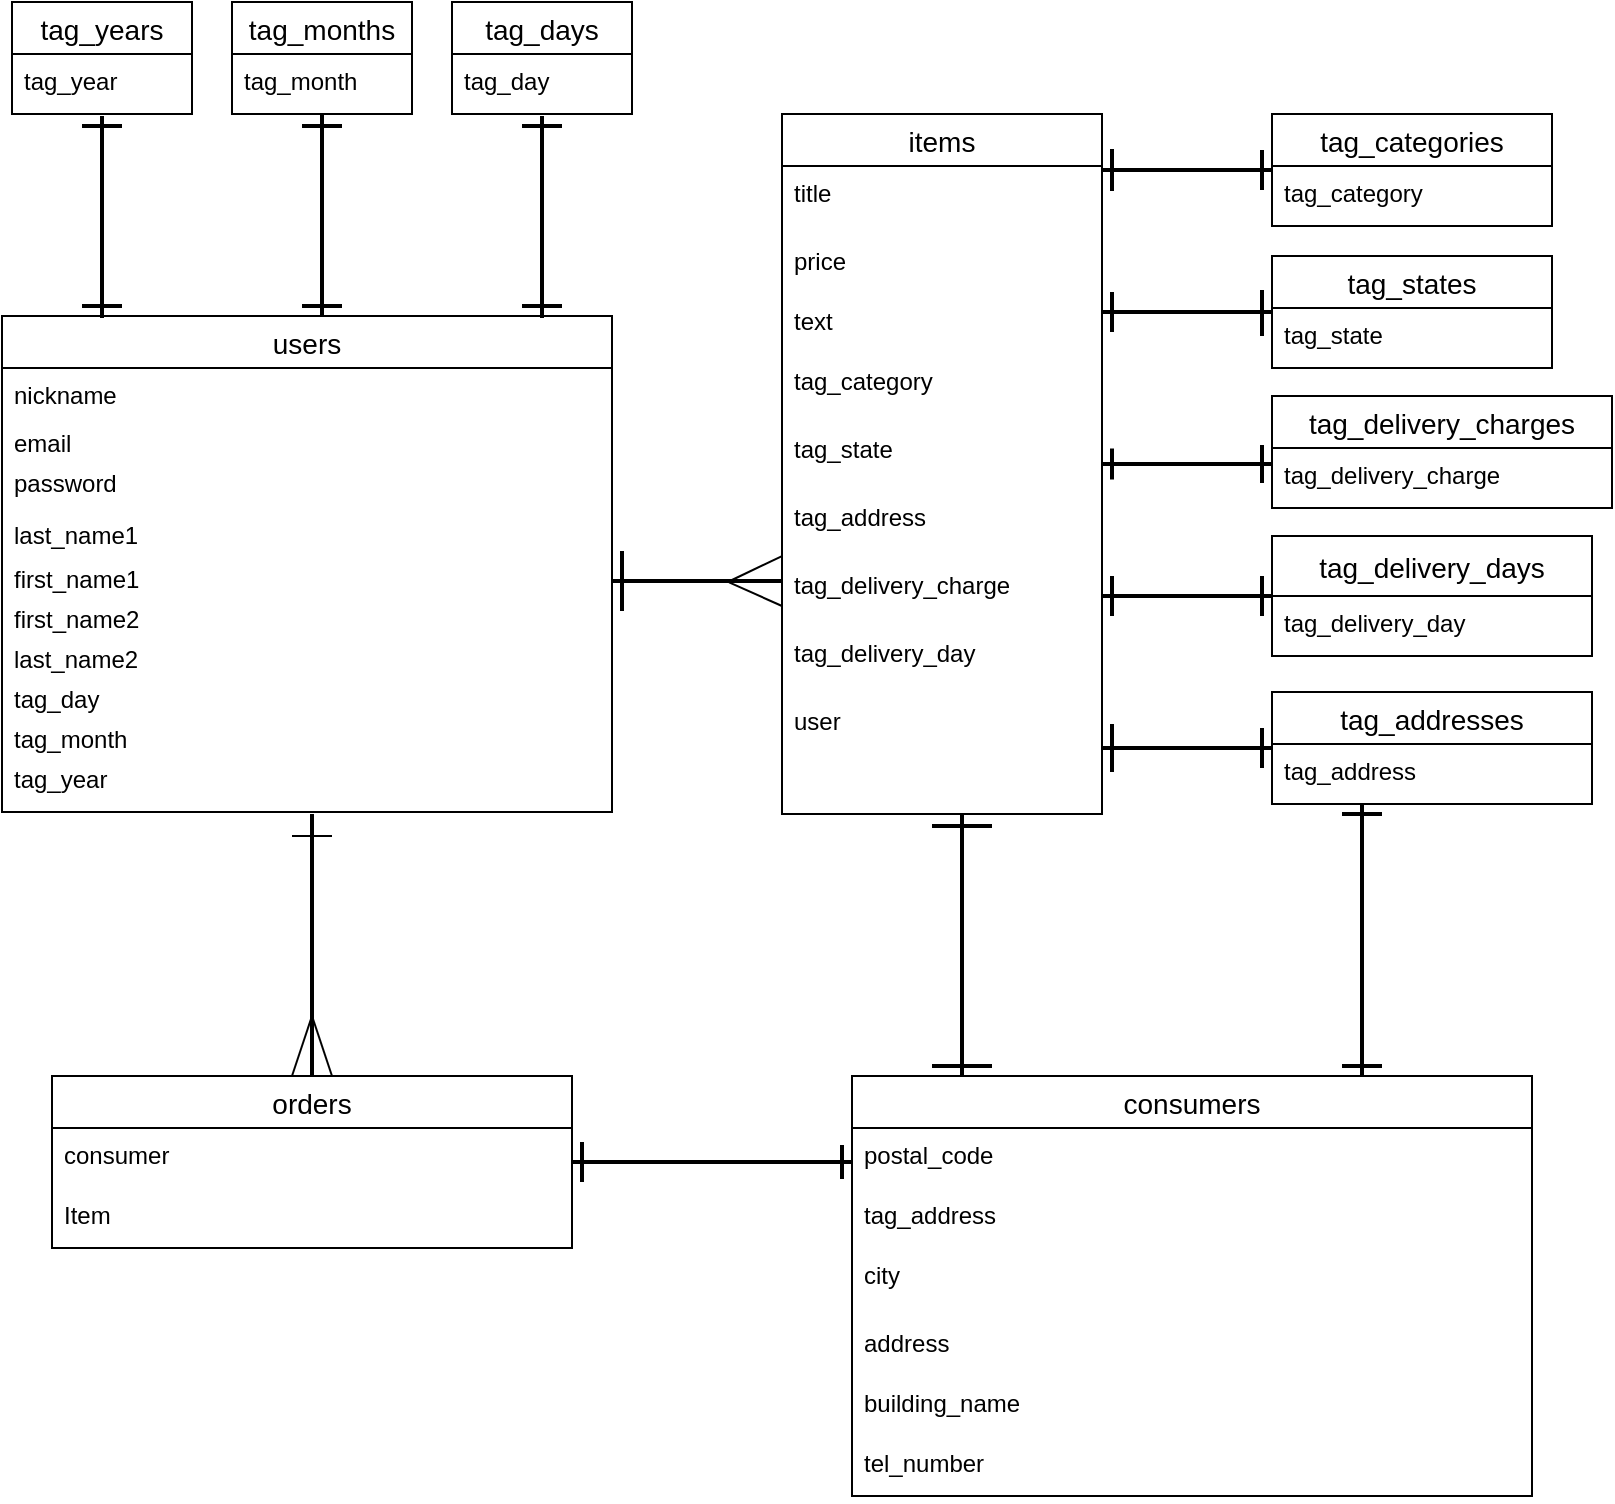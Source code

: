<mxfile version="13.10.0" type="embed">
    <diagram id="_fN5qvjpMi-m1o1gT9H_" name="ページ1">
        <mxGraphModel dx="349" dy="212" grid="1" gridSize="10" guides="1" tooltips="1" connect="1" arrows="1" fold="1" page="1" pageScale="1" pageWidth="850" pageHeight="1100" math="0" shadow="0">
            <root>
                <mxCell id="0"/>
                <mxCell id="1" parent="0"/>
                <mxCell id="2" value="tag_years" style="swimlane;fontStyle=0;childLayout=stackLayout;horizontal=1;startSize=26;horizontalStack=0;resizeParent=1;resizeParentMax=0;resizeLast=0;collapsible=1;marginBottom=0;align=center;fontSize=14;" vertex="1" parent="1">
                    <mxGeometry x="40" y="63" width="90" height="56" as="geometry"/>
                </mxCell>
                <mxCell id="3" value="tag_year" style="text;strokeColor=none;fillColor=none;spacingLeft=4;spacingRight=4;overflow=hidden;rotatable=0;points=[[0,0.5],[1,0.5]];portConstraint=eastwest;fontSize=12;" vertex="1" parent="2">
                    <mxGeometry y="26" width="90" height="30" as="geometry"/>
                </mxCell>
                <mxCell id="6" value="tag_months" style="swimlane;fontStyle=0;childLayout=stackLayout;horizontal=1;startSize=26;horizontalStack=0;resizeParent=1;resizeParentMax=0;resizeLast=0;collapsible=1;marginBottom=0;align=center;fontSize=14;" vertex="1" parent="1">
                    <mxGeometry x="150" y="63" width="90" height="56" as="geometry"/>
                </mxCell>
                <mxCell id="7" value="tag_month" style="text;strokeColor=none;fillColor=none;spacingLeft=4;spacingRight=4;overflow=hidden;rotatable=0;points=[[0,0.5],[1,0.5]];portConstraint=eastwest;fontSize=12;" vertex="1" parent="6">
                    <mxGeometry y="26" width="90" height="30" as="geometry"/>
                </mxCell>
                <mxCell id="10" value="tag_days" style="swimlane;fontStyle=0;childLayout=stackLayout;horizontal=1;startSize=26;horizontalStack=0;resizeParent=1;resizeParentMax=0;resizeLast=0;collapsible=1;marginBottom=0;align=center;fontSize=14;" vertex="1" parent="1">
                    <mxGeometry x="260" y="63" width="90" height="56" as="geometry"/>
                </mxCell>
                <mxCell id="11" value="tag_day" style="text;strokeColor=none;fillColor=none;spacingLeft=4;spacingRight=4;overflow=hidden;rotatable=0;points=[[0,0.5],[1,0.5]];portConstraint=eastwest;fontSize=12;" vertex="1" parent="10">
                    <mxGeometry y="26" width="90" height="30" as="geometry"/>
                </mxCell>
                <mxCell id="14" value="users" style="swimlane;fontStyle=0;childLayout=stackLayout;horizontal=1;startSize=26;horizontalStack=0;resizeParent=1;resizeParentMax=0;resizeLast=0;collapsible=1;marginBottom=0;align=center;fontSize=14;" vertex="1" parent="1">
                    <mxGeometry x="35" y="220" width="305" height="248" as="geometry"/>
                </mxCell>
                <mxCell id="15" value="nickname" style="text;strokeColor=none;fillColor=none;spacingLeft=4;spacingRight=4;overflow=hidden;rotatable=0;points=[[0,0.5],[1,0.5]];portConstraint=eastwest;fontSize=12;" vertex="1" parent="14">
                    <mxGeometry y="26" width="305" height="24" as="geometry"/>
                </mxCell>
                <mxCell id="16" value="email" style="text;strokeColor=none;fillColor=none;spacingLeft=4;spacingRight=4;overflow=hidden;rotatable=0;points=[[0,0.5],[1,0.5]];portConstraint=eastwest;fontSize=12;" vertex="1" parent="14">
                    <mxGeometry y="50" width="305" height="20" as="geometry"/>
                </mxCell>
                <mxCell id="17" value="password" style="text;strokeColor=none;fillColor=none;spacingLeft=4;spacingRight=4;overflow=hidden;rotatable=0;points=[[0,0.5],[1,0.5]];portConstraint=eastwest;fontSize=12;" vertex="1" parent="14">
                    <mxGeometry y="70" width="305" height="26" as="geometry"/>
                </mxCell>
                <mxCell id="19" value="last_name1" style="text;strokeColor=none;fillColor=none;spacingLeft=4;spacingRight=4;overflow=hidden;rotatable=0;points=[[0,0.5],[1,0.5]];portConstraint=eastwest;fontSize=12;" vertex="1" parent="14">
                    <mxGeometry y="96" width="305" height="22" as="geometry"/>
                </mxCell>
                <mxCell id="18" value="first_name1" style="text;strokeColor=none;fillColor=none;spacingLeft=4;spacingRight=4;overflow=hidden;rotatable=0;points=[[0,0.5],[1,0.5]];portConstraint=eastwest;fontSize=12;" vertex="1" parent="14">
                    <mxGeometry y="118" width="305" height="20" as="geometry"/>
                </mxCell>
                <mxCell id="20" value="first_name2" style="text;strokeColor=none;fillColor=none;spacingLeft=4;spacingRight=4;overflow=hidden;rotatable=0;points=[[0,0.5],[1,0.5]];portConstraint=eastwest;fontSize=12;" vertex="1" parent="14">
                    <mxGeometry y="138" width="305" height="20" as="geometry"/>
                </mxCell>
                <mxCell id="21" value="last_name2" style="text;strokeColor=none;fillColor=none;spacingLeft=4;spacingRight=4;overflow=hidden;rotatable=0;points=[[0,0.5],[1,0.5]];portConstraint=eastwest;fontSize=12;" vertex="1" parent="14">
                    <mxGeometry y="158" width="305" height="20" as="geometry"/>
                </mxCell>
                <mxCell id="22" value="tag_day " style="text;strokeColor=none;fillColor=none;spacingLeft=4;spacingRight=4;overflow=hidden;rotatable=0;points=[[0,0.5],[1,0.5]];portConstraint=eastwest;fontSize=12;" vertex="1" parent="14">
                    <mxGeometry y="178" width="305" height="20" as="geometry"/>
                </mxCell>
                <mxCell id="23" value="tag_month" style="text;strokeColor=none;fillColor=none;spacingLeft=4;spacingRight=4;overflow=hidden;rotatable=0;points=[[0,0.5],[1,0.5]];portConstraint=eastwest;fontSize=12;" vertex="1" parent="14">
                    <mxGeometry y="198" width="305" height="20" as="geometry"/>
                </mxCell>
                <mxCell id="24" value="tag_year" style="text;strokeColor=none;fillColor=none;spacingLeft=4;spacingRight=4;overflow=hidden;rotatable=0;points=[[0,0.5],[1,0.5]];portConstraint=eastwest;fontSize=12;" vertex="1" parent="14">
                    <mxGeometry y="218" width="305" height="30" as="geometry"/>
                </mxCell>
                <mxCell id="25" style="edgeStyle=orthogonalEdgeStyle;rounded=0;orthogonalLoop=1;jettySize=auto;html=1;exitX=1;exitY=0.5;exitDx=0;exitDy=0;" edge="1" parent="14" source="18" target="18">
                    <mxGeometry relative="1" as="geometry"/>
                </mxCell>
                <mxCell id="26" value="items" style="swimlane;fontStyle=0;childLayout=stackLayout;horizontal=1;startSize=26;horizontalStack=0;resizeParent=1;resizeParentMax=0;resizeLast=0;collapsible=1;marginBottom=0;align=center;fontSize=14;" vertex="1" parent="1">
                    <mxGeometry x="425" y="119" width="160" height="350" as="geometry"/>
                </mxCell>
                <mxCell id="27" value="title" style="text;strokeColor=none;fillColor=none;spacingLeft=4;spacingRight=4;overflow=hidden;rotatable=0;points=[[0,0.5],[1,0.5]];portConstraint=eastwest;fontSize=12;" vertex="1" parent="26">
                    <mxGeometry y="26" width="160" height="34" as="geometry"/>
                </mxCell>
                <mxCell id="28" value="price" style="text;strokeColor=none;fillColor=none;spacingLeft=4;spacingRight=4;overflow=hidden;rotatable=0;points=[[0,0.5],[1,0.5]];portConstraint=eastwest;fontSize=12;" vertex="1" parent="26">
                    <mxGeometry y="60" width="160" height="30" as="geometry"/>
                </mxCell>
                <mxCell id="35" value="text" style="text;strokeColor=none;fillColor=none;spacingLeft=4;spacingRight=4;overflow=hidden;rotatable=0;points=[[0,0.5],[1,0.5]];portConstraint=eastwest;fontSize=12;" vertex="1" parent="26">
                    <mxGeometry y="90" width="160" height="30" as="geometry"/>
                </mxCell>
                <mxCell id="29" value="tag_category" style="text;strokeColor=none;fillColor=none;spacingLeft=4;spacingRight=4;overflow=hidden;rotatable=0;points=[[0,0.5],[1,0.5]];portConstraint=eastwest;fontSize=12;" vertex="1" parent="26">
                    <mxGeometry y="120" width="160" height="34" as="geometry"/>
                </mxCell>
                <mxCell id="32" value="tag_state" style="text;strokeColor=none;fillColor=none;spacingLeft=4;spacingRight=4;overflow=hidden;rotatable=0;points=[[0,0.5],[1,0.5]];portConstraint=eastwest;fontSize=12;" vertex="1" parent="26">
                    <mxGeometry y="154" width="160" height="34" as="geometry"/>
                </mxCell>
                <mxCell id="30" value="tag_address " style="text;strokeColor=none;fillColor=none;spacingLeft=4;spacingRight=4;overflow=hidden;rotatable=0;points=[[0,0.5],[1,0.5]];portConstraint=eastwest;fontSize=12;" vertex="1" parent="26">
                    <mxGeometry y="188" width="160" height="34" as="geometry"/>
                </mxCell>
                <mxCell id="31" value="tag_delivery_charge" style="text;strokeColor=none;fillColor=none;spacingLeft=4;spacingRight=4;overflow=hidden;rotatable=0;points=[[0,0.5],[1,0.5]];portConstraint=eastwest;fontSize=12;" vertex="1" parent="26">
                    <mxGeometry y="222" width="160" height="34" as="geometry"/>
                </mxCell>
                <mxCell id="33" value="tag_delivery_day" style="text;strokeColor=none;fillColor=none;spacingLeft=4;spacingRight=4;overflow=hidden;rotatable=0;points=[[0,0.5],[1,0.5]];portConstraint=eastwest;fontSize=12;" vertex="1" parent="26">
                    <mxGeometry y="256" width="160" height="34" as="geometry"/>
                </mxCell>
                <mxCell id="34" value="user  " style="text;strokeColor=none;fillColor=none;spacingLeft=4;spacingRight=4;overflow=hidden;rotatable=0;points=[[0,0.5],[1,0.5]];portConstraint=eastwest;fontSize=12;" vertex="1" parent="26">
                    <mxGeometry y="290" width="160" height="60" as="geometry"/>
                </mxCell>
                <mxCell id="36" value="tag_categories" style="swimlane;fontStyle=0;childLayout=stackLayout;horizontal=1;startSize=26;horizontalStack=0;resizeParent=1;resizeParentMax=0;resizeLast=0;collapsible=1;marginBottom=0;align=center;fontSize=14;" vertex="1" parent="1">
                    <mxGeometry x="670" y="119" width="140" height="56" as="geometry"/>
                </mxCell>
                <mxCell id="37" value="tag_category" style="text;strokeColor=none;fillColor=none;spacingLeft=4;spacingRight=4;overflow=hidden;rotatable=0;points=[[0,0.5],[1,0.5]];portConstraint=eastwest;fontSize=12;" vertex="1" parent="36">
                    <mxGeometry y="26" width="140" height="30" as="geometry"/>
                </mxCell>
                <mxCell id="40" value="tag_states" style="swimlane;fontStyle=0;childLayout=stackLayout;horizontal=1;startSize=26;horizontalStack=0;resizeParent=1;resizeParentMax=0;resizeLast=0;collapsible=1;marginBottom=0;align=center;fontSize=14;" vertex="1" parent="1">
                    <mxGeometry x="670" y="190" width="140" height="56" as="geometry"/>
                </mxCell>
                <mxCell id="41" value="tag_state" style="text;strokeColor=none;fillColor=none;spacingLeft=4;spacingRight=4;overflow=hidden;rotatable=0;points=[[0,0.5],[1,0.5]];portConstraint=eastwest;fontSize=12;" vertex="1" parent="40">
                    <mxGeometry y="26" width="140" height="30" as="geometry"/>
                </mxCell>
                <mxCell id="44" value="tag_delivery_charges" style="swimlane;fontStyle=0;childLayout=stackLayout;horizontal=1;startSize=26;horizontalStack=0;resizeParent=1;resizeParentMax=0;resizeLast=0;collapsible=1;marginBottom=0;align=center;fontSize=14;" vertex="1" parent="1">
                    <mxGeometry x="670" y="260" width="170" height="56" as="geometry"/>
                </mxCell>
                <mxCell id="45" value="tag_delivery_charge" style="text;strokeColor=none;fillColor=none;spacingLeft=4;spacingRight=4;overflow=hidden;rotatable=0;points=[[0,0.5],[1,0.5]];portConstraint=eastwest;fontSize=12;" vertex="1" parent="44">
                    <mxGeometry y="26" width="170" height="30" as="geometry"/>
                </mxCell>
                <mxCell id="48" value="tag_delivery_days" style="swimlane;fontStyle=0;childLayout=stackLayout;horizontal=1;startSize=30;horizontalStack=0;resizeParent=1;resizeParentMax=0;resizeLast=0;collapsible=1;marginBottom=0;align=center;fontSize=14;" vertex="1" parent="1">
                    <mxGeometry x="670" y="330" width="160" height="60" as="geometry"/>
                </mxCell>
                <mxCell id="49" value="tag_delivery_day" style="text;strokeColor=none;fillColor=none;spacingLeft=4;spacingRight=4;overflow=hidden;rotatable=0;points=[[0,0.5],[1,0.5]];portConstraint=eastwest;fontSize=12;" vertex="1" parent="48">
                    <mxGeometry y="30" width="160" height="30" as="geometry"/>
                </mxCell>
                <mxCell id="52" value="tag_addresses" style="swimlane;fontStyle=0;childLayout=stackLayout;horizontal=1;startSize=26;horizontalStack=0;resizeParent=1;resizeParentMax=0;resizeLast=0;collapsible=1;marginBottom=0;align=center;fontSize=14;" vertex="1" parent="1">
                    <mxGeometry x="670" y="408" width="160" height="56" as="geometry"/>
                </mxCell>
                <mxCell id="53" value="tag_address" style="text;strokeColor=none;fillColor=none;spacingLeft=4;spacingRight=4;overflow=hidden;rotatable=0;points=[[0,0.5],[1,0.5]];portConstraint=eastwest;fontSize=12;" vertex="1" parent="52">
                    <mxGeometry y="26" width="160" height="30" as="geometry"/>
                </mxCell>
                <mxCell id="56" value="consumers" style="swimlane;fontStyle=0;childLayout=stackLayout;horizontal=1;startSize=26;horizontalStack=0;resizeParent=1;resizeParentMax=0;resizeLast=0;collapsible=1;marginBottom=0;align=center;fontSize=14;" vertex="1" parent="1">
                    <mxGeometry x="460" y="600" width="340" height="210" as="geometry"/>
                </mxCell>
                <mxCell id="57" value="postal_code" style="text;strokeColor=none;fillColor=none;spacingLeft=4;spacingRight=4;overflow=hidden;rotatable=0;points=[[0,0.5],[1,0.5]];portConstraint=eastwest;fontSize=12;" vertex="1" parent="56">
                    <mxGeometry y="26" width="340" height="30" as="geometry"/>
                </mxCell>
                <mxCell id="58" value="tag_address" style="text;strokeColor=none;fillColor=none;spacingLeft=4;spacingRight=4;overflow=hidden;rotatable=0;points=[[0,0.5],[1,0.5]];portConstraint=eastwest;fontSize=12;" vertex="1" parent="56">
                    <mxGeometry y="56" width="340" height="30" as="geometry"/>
                </mxCell>
                <mxCell id="59" value="city " style="text;strokeColor=none;fillColor=none;spacingLeft=4;spacingRight=4;overflow=hidden;rotatable=0;points=[[0,0.5],[1,0.5]];portConstraint=eastwest;fontSize=12;" vertex="1" parent="56">
                    <mxGeometry y="86" width="340" height="34" as="geometry"/>
                </mxCell>
                <mxCell id="63" value="address" style="text;strokeColor=none;fillColor=none;spacingLeft=4;spacingRight=4;overflow=hidden;rotatable=0;points=[[0,0.5],[1,0.5]];portConstraint=eastwest;fontSize=12;" vertex="1" parent="56">
                    <mxGeometry y="120" width="340" height="30" as="geometry"/>
                </mxCell>
                <mxCell id="60" value="building_name" style="text;strokeColor=none;fillColor=none;spacingLeft=4;spacingRight=4;overflow=hidden;rotatable=0;points=[[0,0.5],[1,0.5]];portConstraint=eastwest;fontSize=12;" vertex="1" parent="56">
                    <mxGeometry y="150" width="340" height="30" as="geometry"/>
                </mxCell>
                <mxCell id="61" value="tel_number " style="text;strokeColor=none;fillColor=none;spacingLeft=4;spacingRight=4;overflow=hidden;rotatable=0;points=[[0,0.5],[1,0.5]];portConstraint=eastwest;fontSize=12;" vertex="1" parent="56">
                    <mxGeometry y="180" width="340" height="30" as="geometry"/>
                </mxCell>
                <mxCell id="64" value="orders" style="swimlane;fontStyle=0;childLayout=stackLayout;horizontal=1;startSize=26;horizontalStack=0;resizeParent=1;resizeParentMax=0;resizeLast=0;collapsible=1;marginBottom=0;align=center;fontSize=14;" vertex="1" parent="1">
                    <mxGeometry x="60" y="600" width="260" height="86" as="geometry"/>
                </mxCell>
                <mxCell id="65" value="consumer" style="text;strokeColor=none;fillColor=none;spacingLeft=4;spacingRight=4;overflow=hidden;rotatable=0;points=[[0,0.5],[1,0.5]];portConstraint=eastwest;fontSize=12;" vertex="1" parent="64">
                    <mxGeometry y="26" width="260" height="30" as="geometry"/>
                </mxCell>
                <mxCell id="66" value="Item " style="text;strokeColor=none;fillColor=none;spacingLeft=4;spacingRight=4;overflow=hidden;rotatable=0;points=[[0,0.5],[1,0.5]];portConstraint=eastwest;fontSize=12;" vertex="1" parent="64">
                    <mxGeometry y="56" width="260" height="30" as="geometry"/>
                </mxCell>
                <mxCell id="70" value="" style="line;strokeWidth=2;direction=south;html=1;" vertex="1" parent="1">
                    <mxGeometry x="300" y="120" width="10" height="101" as="geometry"/>
                </mxCell>
                <mxCell id="72" value="" style="line;strokeWidth=2;direction=south;html=1;" vertex="1" parent="1">
                    <mxGeometry x="190" y="119" width="10" height="101" as="geometry"/>
                </mxCell>
                <mxCell id="77" value="" style="line;strokeWidth=2;direction=south;html=1;" vertex="1" parent="1">
                    <mxGeometry x="80" y="120" width="10" height="101" as="geometry"/>
                </mxCell>
                <mxCell id="80" value="" style="line;strokeWidth=2;direction=south;html=1;" vertex="1" parent="1">
                    <mxGeometry x="185" y="469" width="10" height="131" as="geometry"/>
                </mxCell>
                <mxCell id="83" value="" style="line;strokeWidth=2;direction=south;html=1;" vertex="1" parent="1">
                    <mxGeometry x="510" y="469" width="10" height="131" as="geometry"/>
                </mxCell>
                <mxCell id="86" value="" style="line;strokeWidth=2;html=1;" vertex="1" parent="1">
                    <mxGeometry x="320" y="638" width="140" height="10" as="geometry"/>
                </mxCell>
                <mxCell id="90" value="" style="endArrow=none;html=1;" edge="1" parent="1">
                    <mxGeometry width="50" height="50" relative="1" as="geometry">
                        <mxPoint x="200" y="600" as="sourcePoint"/>
                        <mxPoint x="190" y="570" as="targetPoint"/>
                    </mxGeometry>
                </mxCell>
                <mxCell id="91" value="" style="endArrow=none;html=1;" edge="1" parent="1">
                    <mxGeometry width="50" height="50" relative="1" as="geometry">
                        <mxPoint x="180" y="600" as="sourcePoint"/>
                        <mxPoint x="190" y="570" as="targetPoint"/>
                    </mxGeometry>
                </mxCell>
                <mxCell id="92" value="" style="endArrow=none;html=1;" edge="1" parent="1">
                    <mxGeometry width="50" height="50" relative="1" as="geometry">
                        <mxPoint x="180" y="480" as="sourcePoint"/>
                        <mxPoint x="200" y="480" as="targetPoint"/>
                    </mxGeometry>
                </mxCell>
                <mxCell id="93" value="" style="line;strokeWidth=2;html=1;" vertex="1" parent="1">
                    <mxGeometry x="295" y="210" width="20" height="10" as="geometry"/>
                </mxCell>
                <mxCell id="94" value="" style="line;strokeWidth=2;html=1;" vertex="1" parent="1">
                    <mxGeometry x="295" y="120" width="20" height="10" as="geometry"/>
                </mxCell>
                <mxCell id="95" value="" style="line;strokeWidth=2;html=1;" vertex="1" parent="1">
                    <mxGeometry x="185" y="210" width="20" height="10" as="geometry"/>
                </mxCell>
                <mxCell id="96" value="" style="line;strokeWidth=2;html=1;" vertex="1" parent="1">
                    <mxGeometry x="185" y="120" width="20" height="10" as="geometry"/>
                </mxCell>
                <mxCell id="97" value="" style="line;strokeWidth=2;html=1;" vertex="1" parent="1">
                    <mxGeometry x="75" y="210" width="20" height="10" as="geometry"/>
                </mxCell>
                <mxCell id="98" value="" style="line;strokeWidth=2;html=1;" vertex="1" parent="1">
                    <mxGeometry x="75" y="120" width="20" height="10" as="geometry"/>
                </mxCell>
                <mxCell id="99" value="" style="line;strokeWidth=2;direction=south;html=1;" vertex="1" parent="1">
                    <mxGeometry x="450" y="634.5" width="10" height="17" as="geometry"/>
                </mxCell>
                <mxCell id="100" value="" style="line;strokeWidth=2;direction=south;html=1;" vertex="1" parent="1">
                    <mxGeometry x="320" y="633" width="10" height="20" as="geometry"/>
                </mxCell>
                <mxCell id="102" value="" style="line;strokeWidth=2;direction=south;html=1;" vertex="1" parent="1">
                    <mxGeometry x="710" y="464" width="10" height="136" as="geometry"/>
                </mxCell>
                <mxCell id="103" value="" style="line;strokeWidth=2;html=1;" vertex="1" parent="1">
                    <mxGeometry x="500" y="590" width="30" height="10" as="geometry"/>
                </mxCell>
                <mxCell id="104" value="" style="line;strokeWidth=2;html=1;" vertex="1" parent="1">
                    <mxGeometry x="500" y="470" width="30" height="10" as="geometry"/>
                </mxCell>
                <mxCell id="105" value="" style="line;strokeWidth=2;html=1;" vertex="1" parent="1">
                    <mxGeometry x="705" y="590" width="20" height="10" as="geometry"/>
                </mxCell>
                <mxCell id="106" value="" style="line;strokeWidth=2;html=1;" vertex="1" parent="1">
                    <mxGeometry x="705" y="464" width="20" height="10" as="geometry"/>
                </mxCell>
                <mxCell id="107" value="" style="line;strokeWidth=2;html=1;" vertex="1" parent="1">
                    <mxGeometry x="585" y="431" width="85" height="10" as="geometry"/>
                </mxCell>
                <mxCell id="108" value="" style="line;strokeWidth=2;html=1;" vertex="1" parent="1">
                    <mxGeometry x="585" y="355" width="85" height="10" as="geometry"/>
                </mxCell>
                <mxCell id="109" value="" style="line;strokeWidth=2;html=1;" vertex="1" parent="1">
                    <mxGeometry x="585" y="289" width="85" height="10" as="geometry"/>
                </mxCell>
                <mxCell id="110" value="" style="line;strokeWidth=2;html=1;" vertex="1" parent="1">
                    <mxGeometry x="585" y="213" width="85" height="10" as="geometry"/>
                </mxCell>
                <mxCell id="111" value="" style="line;strokeWidth=2;html=1;" vertex="1" parent="1">
                    <mxGeometry x="585" y="142" width="85" height="10" as="geometry"/>
                </mxCell>
                <mxCell id="112" value="" style="line;strokeWidth=2;direction=south;html=1;" vertex="1" parent="1">
                    <mxGeometry x="585" y="136.5" width="10" height="21" as="geometry"/>
                </mxCell>
                <mxCell id="113" value="" style="line;strokeWidth=2;direction=south;html=1;" vertex="1" parent="1">
                    <mxGeometry x="660" y="137" width="10" height="20" as="geometry"/>
                </mxCell>
                <mxCell id="114" value="" style="line;strokeWidth=2;direction=south;html=1;" vertex="1" parent="1">
                    <mxGeometry x="660" y="207" width="10" height="23" as="geometry"/>
                </mxCell>
                <mxCell id="115" value="" style="line;strokeWidth=2;direction=south;html=1;" vertex="1" parent="1">
                    <mxGeometry x="585" y="208" width="10" height="20" as="geometry"/>
                </mxCell>
                <mxCell id="116" value="" style="line;strokeWidth=2;direction=south;html=1;" vertex="1" parent="1">
                    <mxGeometry x="660" y="426" width="10" height="20" as="geometry"/>
                </mxCell>
                <mxCell id="117" value="" style="line;strokeWidth=2;direction=south;html=1;" vertex="1" parent="1">
                    <mxGeometry x="585" y="424" width="10" height="24" as="geometry"/>
                </mxCell>
                <mxCell id="119" value="" style="line;strokeWidth=2;direction=south;html=1;" vertex="1" parent="1">
                    <mxGeometry x="660" y="284.5" width="10" height="19" as="geometry"/>
                </mxCell>
                <mxCell id="120" value="" style="line;strokeWidth=2;direction=south;html=1;" vertex="1" parent="1">
                    <mxGeometry x="585" y="286.25" width="10" height="15.5" as="geometry"/>
                </mxCell>
                <mxCell id="121" value="" style="line;strokeWidth=2;direction=south;html=1;" vertex="1" parent="1">
                    <mxGeometry x="585" y="350" width="10" height="20" as="geometry"/>
                </mxCell>
                <mxCell id="122" value="" style="line;strokeWidth=2;direction=south;html=1;" vertex="1" parent="1">
                    <mxGeometry x="660" y="350" width="10" height="20" as="geometry"/>
                </mxCell>
                <mxCell id="123" value="" style="line;strokeWidth=2;html=1;" vertex="1" parent="1">
                    <mxGeometry x="340" y="345" width="85" height="15" as="geometry"/>
                </mxCell>
                <mxCell id="124" value="" style="line;strokeWidth=2;direction=south;html=1;" vertex="1" parent="1">
                    <mxGeometry x="340" y="337.5" width="10" height="30" as="geometry"/>
                </mxCell>
                <mxCell id="125" value="" style="endArrow=none;html=1;entryX=0;entryY=0.971;entryDx=0;entryDy=0;entryPerimeter=0;" edge="1" parent="1" target="30">
                    <mxGeometry width="50" height="50" relative="1" as="geometry">
                        <mxPoint x="400" y="352" as="sourcePoint"/>
                        <mxPoint x="440" y="301.75" as="targetPoint"/>
                    </mxGeometry>
                </mxCell>
                <mxCell id="127" value="" style="endArrow=none;html=1;exitX=0.689;exitY=0.547;exitDx=0;exitDy=0;exitPerimeter=0;" edge="1" parent="1" source="123">
                    <mxGeometry width="50" height="50" relative="1" as="geometry">
                        <mxPoint x="375" y="415" as="sourcePoint"/>
                        <mxPoint x="425" y="365" as="targetPoint"/>
                    </mxGeometry>
                </mxCell>
            </root>
        </mxGraphModel>
    </diagram>
</mxfile>